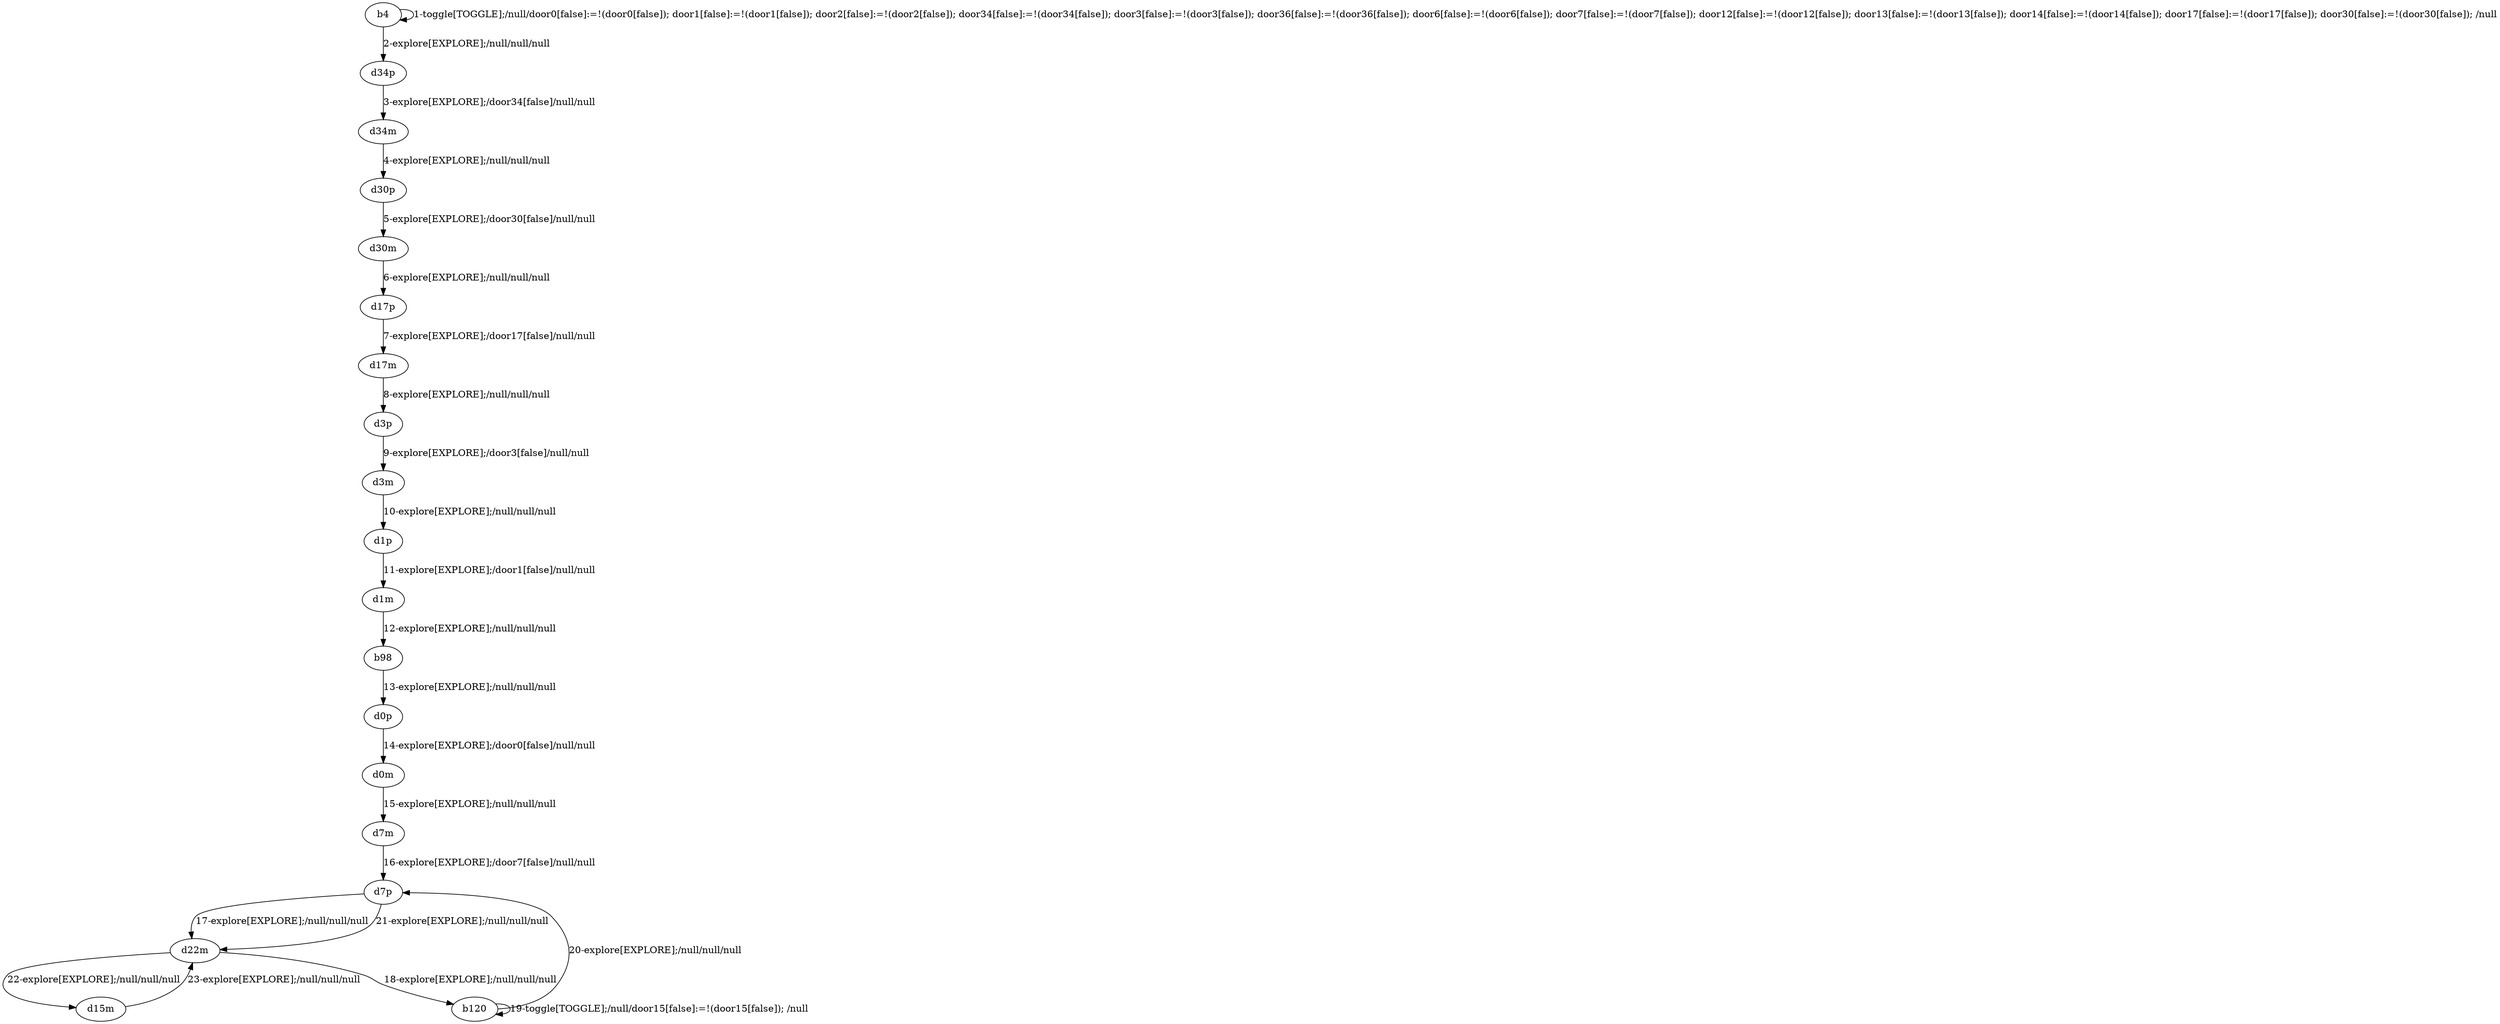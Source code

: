 # Total number of goals covered by this test: 2
# d22m --> d15m
# d15m --> d22m

digraph g {
"b4" -> "b4" [label = "1-toggle[TOGGLE];/null/door0[false]:=!(door0[false]); door1[false]:=!(door1[false]); door2[false]:=!(door2[false]); door34[false]:=!(door34[false]); door3[false]:=!(door3[false]); door36[false]:=!(door36[false]); door6[false]:=!(door6[false]); door7[false]:=!(door7[false]); door12[false]:=!(door12[false]); door13[false]:=!(door13[false]); door14[false]:=!(door14[false]); door17[false]:=!(door17[false]); door30[false]:=!(door30[false]); /null"];
"b4" -> "d34p" [label = "2-explore[EXPLORE];/null/null/null"];
"d34p" -> "d34m" [label = "3-explore[EXPLORE];/door34[false]/null/null"];
"d34m" -> "d30p" [label = "4-explore[EXPLORE];/null/null/null"];
"d30p" -> "d30m" [label = "5-explore[EXPLORE];/door30[false]/null/null"];
"d30m" -> "d17p" [label = "6-explore[EXPLORE];/null/null/null"];
"d17p" -> "d17m" [label = "7-explore[EXPLORE];/door17[false]/null/null"];
"d17m" -> "d3p" [label = "8-explore[EXPLORE];/null/null/null"];
"d3p" -> "d3m" [label = "9-explore[EXPLORE];/door3[false]/null/null"];
"d3m" -> "d1p" [label = "10-explore[EXPLORE];/null/null/null"];
"d1p" -> "d1m" [label = "11-explore[EXPLORE];/door1[false]/null/null"];
"d1m" -> "b98" [label = "12-explore[EXPLORE];/null/null/null"];
"b98" -> "d0p" [label = "13-explore[EXPLORE];/null/null/null"];
"d0p" -> "d0m" [label = "14-explore[EXPLORE];/door0[false]/null/null"];
"d0m" -> "d7m" [label = "15-explore[EXPLORE];/null/null/null"];
"d7m" -> "d7p" [label = "16-explore[EXPLORE];/door7[false]/null/null"];
"d7p" -> "d22m" [label = "17-explore[EXPLORE];/null/null/null"];
"d22m" -> "b120" [label = "18-explore[EXPLORE];/null/null/null"];
"b120" -> "b120" [label = "19-toggle[TOGGLE];/null/door15[false]:=!(door15[false]); /null"];
"b120" -> "d7p" [label = "20-explore[EXPLORE];/null/null/null"];
"d7p" -> "d22m" [label = "21-explore[EXPLORE];/null/null/null"];
"d22m" -> "d15m" [label = "22-explore[EXPLORE];/null/null/null"];
"d15m" -> "d22m" [label = "23-explore[EXPLORE];/null/null/null"];
}